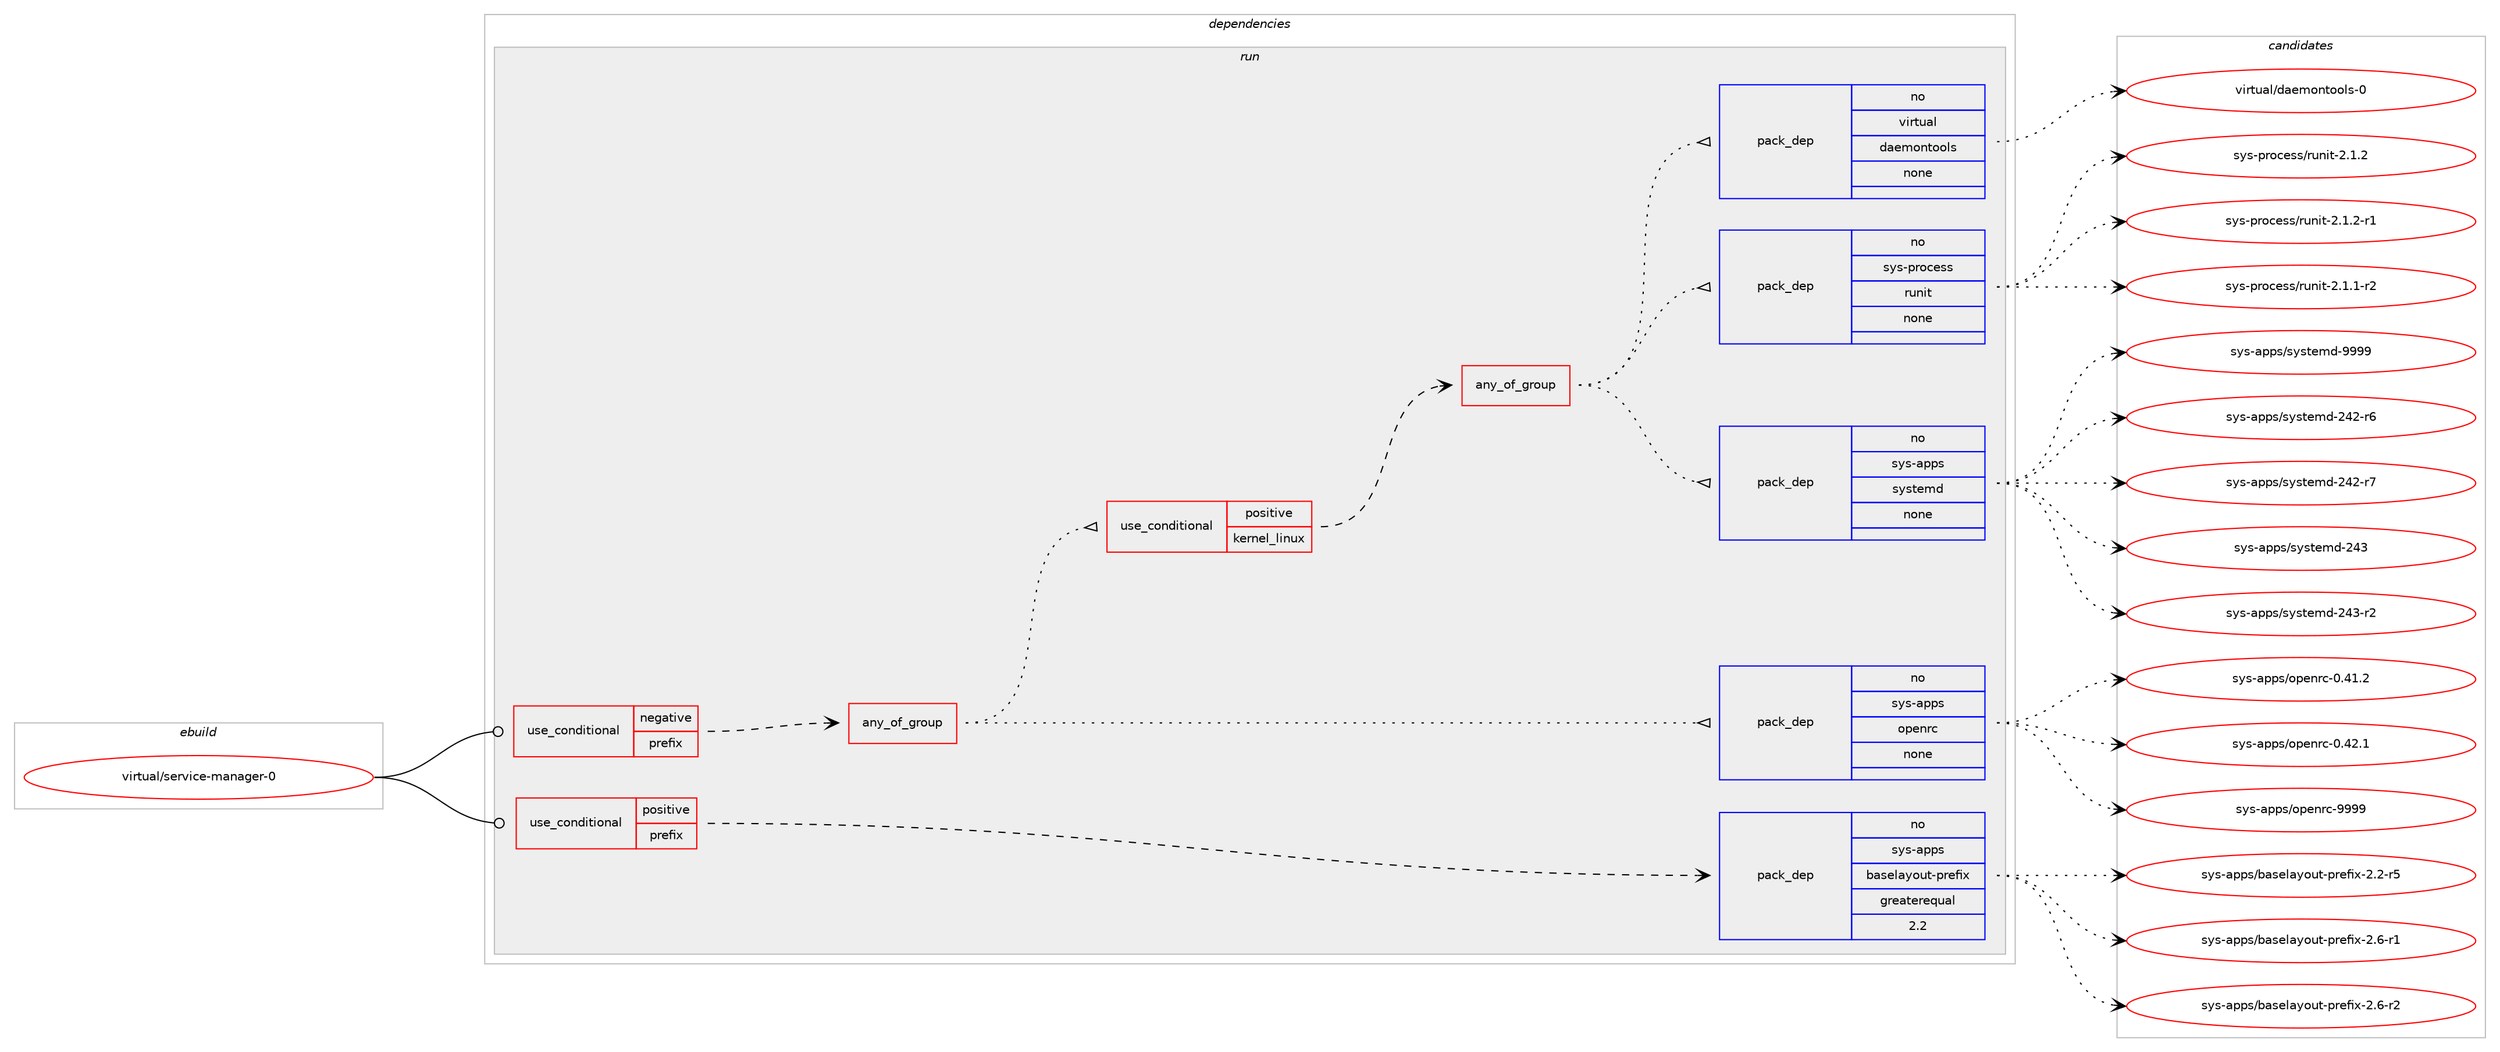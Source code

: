 digraph prolog {

# *************
# Graph options
# *************

newrank=true;
concentrate=true;
compound=true;
graph [rankdir=LR,fontname=Helvetica,fontsize=10,ranksep=1.5];#, ranksep=2.5, nodesep=0.2];
edge  [arrowhead=vee];
node  [fontname=Helvetica,fontsize=10];

# **********
# The ebuild
# **********

subgraph cluster_leftcol {
color=gray;
rank=same;
label=<<i>ebuild</i>>;
id [label="virtual/service-manager-0", color=red, width=4, href="../virtual/service-manager-0.svg"];
}

# ****************
# The dependencies
# ****************

subgraph cluster_midcol {
color=gray;
label=<<i>dependencies</i>>;
subgraph cluster_compile {
fillcolor="#eeeeee";
style=filled;
label=<<i>compile</i>>;
}
subgraph cluster_compileandrun {
fillcolor="#eeeeee";
style=filled;
label=<<i>compile and run</i>>;
}
subgraph cluster_run {
fillcolor="#eeeeee";
style=filled;
label=<<i>run</i>>;
subgraph cond216512 {
dependency902572 [label=<<TABLE BORDER="0" CELLBORDER="1" CELLSPACING="0" CELLPADDING="4"><TR><TD ROWSPAN="3" CELLPADDING="10">use_conditional</TD></TR><TR><TD>negative</TD></TR><TR><TD>prefix</TD></TR></TABLE>>, shape=none, color=red];
subgraph any15629 {
dependency902573 [label=<<TABLE BORDER="0" CELLBORDER="1" CELLSPACING="0" CELLPADDING="4"><TR><TD CELLPADDING="10">any_of_group</TD></TR></TABLE>>, shape=none, color=red];subgraph pack669867 {
dependency902574 [label=<<TABLE BORDER="0" CELLBORDER="1" CELLSPACING="0" CELLPADDING="4" WIDTH="220"><TR><TD ROWSPAN="6" CELLPADDING="30">pack_dep</TD></TR><TR><TD WIDTH="110">no</TD></TR><TR><TD>sys-apps</TD></TR><TR><TD>openrc</TD></TR><TR><TD>none</TD></TR><TR><TD></TD></TR></TABLE>>, shape=none, color=blue];
}
dependency902573:e -> dependency902574:w [weight=20,style="dotted",arrowhead="oinv"];
subgraph cond216513 {
dependency902575 [label=<<TABLE BORDER="0" CELLBORDER="1" CELLSPACING="0" CELLPADDING="4"><TR><TD ROWSPAN="3" CELLPADDING="10">use_conditional</TD></TR><TR><TD>positive</TD></TR><TR><TD>kernel_linux</TD></TR></TABLE>>, shape=none, color=red];
subgraph any15630 {
dependency902576 [label=<<TABLE BORDER="0" CELLBORDER="1" CELLSPACING="0" CELLPADDING="4"><TR><TD CELLPADDING="10">any_of_group</TD></TR></TABLE>>, shape=none, color=red];subgraph pack669868 {
dependency902577 [label=<<TABLE BORDER="0" CELLBORDER="1" CELLSPACING="0" CELLPADDING="4" WIDTH="220"><TR><TD ROWSPAN="6" CELLPADDING="30">pack_dep</TD></TR><TR><TD WIDTH="110">no</TD></TR><TR><TD>sys-apps</TD></TR><TR><TD>systemd</TD></TR><TR><TD>none</TD></TR><TR><TD></TD></TR></TABLE>>, shape=none, color=blue];
}
dependency902576:e -> dependency902577:w [weight=20,style="dotted",arrowhead="oinv"];
subgraph pack669869 {
dependency902578 [label=<<TABLE BORDER="0" CELLBORDER="1" CELLSPACING="0" CELLPADDING="4" WIDTH="220"><TR><TD ROWSPAN="6" CELLPADDING="30">pack_dep</TD></TR><TR><TD WIDTH="110">no</TD></TR><TR><TD>sys-process</TD></TR><TR><TD>runit</TD></TR><TR><TD>none</TD></TR><TR><TD></TD></TR></TABLE>>, shape=none, color=blue];
}
dependency902576:e -> dependency902578:w [weight=20,style="dotted",arrowhead="oinv"];
subgraph pack669870 {
dependency902579 [label=<<TABLE BORDER="0" CELLBORDER="1" CELLSPACING="0" CELLPADDING="4" WIDTH="220"><TR><TD ROWSPAN="6" CELLPADDING="30">pack_dep</TD></TR><TR><TD WIDTH="110">no</TD></TR><TR><TD>virtual</TD></TR><TR><TD>daemontools</TD></TR><TR><TD>none</TD></TR><TR><TD></TD></TR></TABLE>>, shape=none, color=blue];
}
dependency902576:e -> dependency902579:w [weight=20,style="dotted",arrowhead="oinv"];
}
dependency902575:e -> dependency902576:w [weight=20,style="dashed",arrowhead="vee"];
}
dependency902573:e -> dependency902575:w [weight=20,style="dotted",arrowhead="oinv"];
}
dependency902572:e -> dependency902573:w [weight=20,style="dashed",arrowhead="vee"];
}
id:e -> dependency902572:w [weight=20,style="solid",arrowhead="odot"];
subgraph cond216514 {
dependency902580 [label=<<TABLE BORDER="0" CELLBORDER="1" CELLSPACING="0" CELLPADDING="4"><TR><TD ROWSPAN="3" CELLPADDING="10">use_conditional</TD></TR><TR><TD>positive</TD></TR><TR><TD>prefix</TD></TR></TABLE>>, shape=none, color=red];
subgraph pack669871 {
dependency902581 [label=<<TABLE BORDER="0" CELLBORDER="1" CELLSPACING="0" CELLPADDING="4" WIDTH="220"><TR><TD ROWSPAN="6" CELLPADDING="30">pack_dep</TD></TR><TR><TD WIDTH="110">no</TD></TR><TR><TD>sys-apps</TD></TR><TR><TD>baselayout-prefix</TD></TR><TR><TD>greaterequal</TD></TR><TR><TD>2.2</TD></TR></TABLE>>, shape=none, color=blue];
}
dependency902580:e -> dependency902581:w [weight=20,style="dashed",arrowhead="vee"];
}
id:e -> dependency902580:w [weight=20,style="solid",arrowhead="odot"];
}
}

# **************
# The candidates
# **************

subgraph cluster_choices {
rank=same;
color=gray;
label=<<i>candidates</i>>;

subgraph choice669867 {
color=black;
nodesep=1;
choice1151211154597112112115471111121011101149945484652494650 [label="sys-apps/openrc-0.41.2", color=red, width=4,href="../sys-apps/openrc-0.41.2.svg"];
choice1151211154597112112115471111121011101149945484652504649 [label="sys-apps/openrc-0.42.1", color=red, width=4,href="../sys-apps/openrc-0.42.1.svg"];
choice115121115459711211211547111112101110114994557575757 [label="sys-apps/openrc-9999", color=red, width=4,href="../sys-apps/openrc-9999.svg"];
dependency902574:e -> choice1151211154597112112115471111121011101149945484652494650:w [style=dotted,weight="100"];
dependency902574:e -> choice1151211154597112112115471111121011101149945484652504649:w [style=dotted,weight="100"];
dependency902574:e -> choice115121115459711211211547111112101110114994557575757:w [style=dotted,weight="100"];
}
subgraph choice669868 {
color=black;
nodesep=1;
choice115121115459711211211547115121115116101109100455052504511454 [label="sys-apps/systemd-242-r6", color=red, width=4,href="../sys-apps/systemd-242-r6.svg"];
choice115121115459711211211547115121115116101109100455052504511455 [label="sys-apps/systemd-242-r7", color=red, width=4,href="../sys-apps/systemd-242-r7.svg"];
choice11512111545971121121154711512111511610110910045505251 [label="sys-apps/systemd-243", color=red, width=4,href="../sys-apps/systemd-243.svg"];
choice115121115459711211211547115121115116101109100455052514511450 [label="sys-apps/systemd-243-r2", color=red, width=4,href="../sys-apps/systemd-243-r2.svg"];
choice1151211154597112112115471151211151161011091004557575757 [label="sys-apps/systemd-9999", color=red, width=4,href="../sys-apps/systemd-9999.svg"];
dependency902577:e -> choice115121115459711211211547115121115116101109100455052504511454:w [style=dotted,weight="100"];
dependency902577:e -> choice115121115459711211211547115121115116101109100455052504511455:w [style=dotted,weight="100"];
dependency902577:e -> choice11512111545971121121154711512111511610110910045505251:w [style=dotted,weight="100"];
dependency902577:e -> choice115121115459711211211547115121115116101109100455052514511450:w [style=dotted,weight="100"];
dependency902577:e -> choice1151211154597112112115471151211151161011091004557575757:w [style=dotted,weight="100"];
}
subgraph choice669869 {
color=black;
nodesep=1;
choice1151211154511211411199101115115471141171101051164550464946494511450 [label="sys-process/runit-2.1.1-r2", color=red, width=4,href="../sys-process/runit-2.1.1-r2.svg"];
choice115121115451121141119910111511547114117110105116455046494650 [label="sys-process/runit-2.1.2", color=red, width=4,href="../sys-process/runit-2.1.2.svg"];
choice1151211154511211411199101115115471141171101051164550464946504511449 [label="sys-process/runit-2.1.2-r1", color=red, width=4,href="../sys-process/runit-2.1.2-r1.svg"];
dependency902578:e -> choice1151211154511211411199101115115471141171101051164550464946494511450:w [style=dotted,weight="100"];
dependency902578:e -> choice115121115451121141119910111511547114117110105116455046494650:w [style=dotted,weight="100"];
dependency902578:e -> choice1151211154511211411199101115115471141171101051164550464946504511449:w [style=dotted,weight="100"];
}
subgraph choice669870 {
color=black;
nodesep=1;
choice1181051141161179710847100971011091111101161111111081154548 [label="virtual/daemontools-0", color=red, width=4,href="../virtual/daemontools-0.svg"];
dependency902579:e -> choice1181051141161179710847100971011091111101161111111081154548:w [style=dotted,weight="100"];
}
subgraph choice669871 {
color=black;
nodesep=1;
choice11512111545971121121154798971151011089712111111711645112114101102105120455046504511453 [label="sys-apps/baselayout-prefix-2.2-r5", color=red, width=4,href="../sys-apps/baselayout-prefix-2.2-r5.svg"];
choice11512111545971121121154798971151011089712111111711645112114101102105120455046544511449 [label="sys-apps/baselayout-prefix-2.6-r1", color=red, width=4,href="../sys-apps/baselayout-prefix-2.6-r1.svg"];
choice11512111545971121121154798971151011089712111111711645112114101102105120455046544511450 [label="sys-apps/baselayout-prefix-2.6-r2", color=red, width=4,href="../sys-apps/baselayout-prefix-2.6-r2.svg"];
dependency902581:e -> choice11512111545971121121154798971151011089712111111711645112114101102105120455046504511453:w [style=dotted,weight="100"];
dependency902581:e -> choice11512111545971121121154798971151011089712111111711645112114101102105120455046544511449:w [style=dotted,weight="100"];
dependency902581:e -> choice11512111545971121121154798971151011089712111111711645112114101102105120455046544511450:w [style=dotted,weight="100"];
}
}

}

